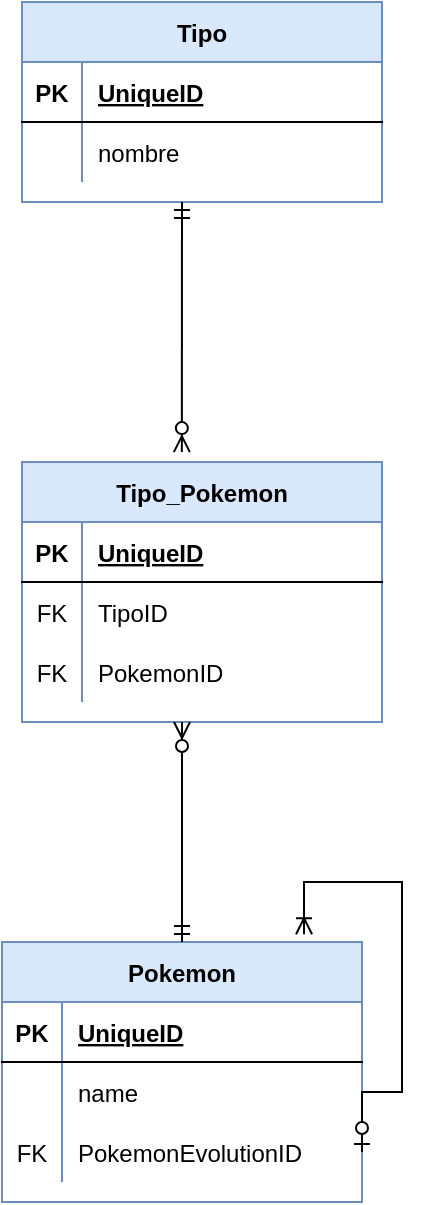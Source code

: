 <mxfile version="20.5.1" type="github">
  <diagram id="RUinC2pi4kMbH4fZZOq3" name="Page-1">
    <mxGraphModel dx="2062" dy="1154" grid="1" gridSize="10" guides="1" tooltips="1" connect="1" arrows="1" fold="1" page="1" pageScale="1" pageWidth="1169" pageHeight="827" math="0" shadow="0">
      <root>
        <mxCell id="0" />
        <mxCell id="1" parent="0" />
        <mxCell id="HFrmvLzBU8FO7kYzkqky-1" value="Pokemon" style="shape=table;startSize=30;container=1;collapsible=1;childLayout=tableLayout;fixedRows=1;rowLines=0;fontStyle=1;align=center;resizeLast=1;fillColor=#dae8fc;strokeColor=#6c8ebf;" vertex="1" parent="1">
          <mxGeometry x="70" y="540" width="180" height="130" as="geometry" />
        </mxCell>
        <mxCell id="HFrmvLzBU8FO7kYzkqky-2" value="" style="shape=tableRow;horizontal=0;startSize=0;swimlaneHead=0;swimlaneBody=0;fillColor=none;collapsible=0;dropTarget=0;points=[[0,0.5],[1,0.5]];portConstraint=eastwest;top=0;left=0;right=0;bottom=1;" vertex="1" parent="HFrmvLzBU8FO7kYzkqky-1">
          <mxGeometry y="30" width="180" height="30" as="geometry" />
        </mxCell>
        <mxCell id="HFrmvLzBU8FO7kYzkqky-3" value="PK" style="shape=partialRectangle;connectable=0;fillColor=none;top=0;left=0;bottom=0;right=0;fontStyle=1;overflow=hidden;" vertex="1" parent="HFrmvLzBU8FO7kYzkqky-2">
          <mxGeometry width="30" height="30" as="geometry">
            <mxRectangle width="30" height="30" as="alternateBounds" />
          </mxGeometry>
        </mxCell>
        <mxCell id="HFrmvLzBU8FO7kYzkqky-4" value="UniqueID" style="shape=partialRectangle;connectable=0;fillColor=none;top=0;left=0;bottom=0;right=0;align=left;spacingLeft=6;fontStyle=5;overflow=hidden;" vertex="1" parent="HFrmvLzBU8FO7kYzkqky-2">
          <mxGeometry x="30" width="150" height="30" as="geometry">
            <mxRectangle width="150" height="30" as="alternateBounds" />
          </mxGeometry>
        </mxCell>
        <mxCell id="HFrmvLzBU8FO7kYzkqky-60" value="" style="shape=tableRow;horizontal=0;startSize=0;swimlaneHead=0;swimlaneBody=0;fillColor=none;collapsible=0;dropTarget=0;points=[[0,0.5],[1,0.5]];portConstraint=eastwest;top=0;left=0;right=0;bottom=0;" vertex="1" parent="HFrmvLzBU8FO7kYzkqky-1">
          <mxGeometry y="60" width="180" height="30" as="geometry" />
        </mxCell>
        <mxCell id="HFrmvLzBU8FO7kYzkqky-61" value="" style="shape=partialRectangle;connectable=0;fillColor=none;top=0;left=0;bottom=0;right=0;editable=1;overflow=hidden;" vertex="1" parent="HFrmvLzBU8FO7kYzkqky-60">
          <mxGeometry width="30" height="30" as="geometry">
            <mxRectangle width="30" height="30" as="alternateBounds" />
          </mxGeometry>
        </mxCell>
        <mxCell id="HFrmvLzBU8FO7kYzkqky-62" value="name" style="shape=partialRectangle;connectable=0;fillColor=none;top=0;left=0;bottom=0;right=0;align=left;spacingLeft=6;overflow=hidden;" vertex="1" parent="HFrmvLzBU8FO7kYzkqky-60">
          <mxGeometry x="30" width="150" height="30" as="geometry">
            <mxRectangle width="150" height="30" as="alternateBounds" />
          </mxGeometry>
        </mxCell>
        <mxCell id="HFrmvLzBU8FO7kYzkqky-5" value="" style="shape=tableRow;horizontal=0;startSize=0;swimlaneHead=0;swimlaneBody=0;fillColor=none;collapsible=0;dropTarget=0;points=[[0,0.5],[1,0.5]];portConstraint=eastwest;top=0;left=0;right=0;bottom=0;" vertex="1" parent="HFrmvLzBU8FO7kYzkqky-1">
          <mxGeometry y="90" width="180" height="30" as="geometry" />
        </mxCell>
        <mxCell id="HFrmvLzBU8FO7kYzkqky-6" value="FK" style="shape=partialRectangle;connectable=0;fillColor=none;top=0;left=0;bottom=0;right=0;editable=1;overflow=hidden;" vertex="1" parent="HFrmvLzBU8FO7kYzkqky-5">
          <mxGeometry width="30" height="30" as="geometry">
            <mxRectangle width="30" height="30" as="alternateBounds" />
          </mxGeometry>
        </mxCell>
        <mxCell id="HFrmvLzBU8FO7kYzkqky-7" value="PokemonEvolutionID" style="shape=partialRectangle;connectable=0;fillColor=none;top=0;left=0;bottom=0;right=0;align=left;spacingLeft=6;overflow=hidden;" vertex="1" parent="HFrmvLzBU8FO7kYzkqky-5">
          <mxGeometry x="30" width="150" height="30" as="geometry">
            <mxRectangle width="150" height="30" as="alternateBounds" />
          </mxGeometry>
        </mxCell>
        <mxCell id="HFrmvLzBU8FO7kYzkqky-59" value="" style="fontSize=12;html=1;endArrow=ERoneToMany;startArrow=ERzeroToOne;rounded=0;exitX=1;exitY=0.5;exitDx=0;exitDy=0;entryX=0.839;entryY=-0.03;entryDx=0;entryDy=0;entryPerimeter=0;edgeStyle=orthogonalEdgeStyle;" edge="1" parent="HFrmvLzBU8FO7kYzkqky-1" source="HFrmvLzBU8FO7kYzkqky-5" target="HFrmvLzBU8FO7kYzkqky-1">
          <mxGeometry width="100" height="100" relative="1" as="geometry">
            <mxPoint x="230" y="110" as="sourcePoint" />
            <mxPoint x="330" y="10" as="targetPoint" />
            <Array as="points">
              <mxPoint x="200" y="75" />
              <mxPoint x="200" y="-30" />
              <mxPoint x="151" y="-30" />
            </Array>
          </mxGeometry>
        </mxCell>
        <mxCell id="HFrmvLzBU8FO7kYzkqky-14" value="Tipo" style="shape=table;startSize=30;container=1;collapsible=1;childLayout=tableLayout;fixedRows=1;rowLines=0;fontStyle=1;align=center;resizeLast=1;fillColor=#dae8fc;strokeColor=#6c8ebf;" vertex="1" parent="1">
          <mxGeometry x="80" y="70" width="180" height="100" as="geometry" />
        </mxCell>
        <mxCell id="HFrmvLzBU8FO7kYzkqky-15" value="" style="shape=tableRow;horizontal=0;startSize=0;swimlaneHead=0;swimlaneBody=0;fillColor=none;collapsible=0;dropTarget=0;points=[[0,0.5],[1,0.5]];portConstraint=eastwest;top=0;left=0;right=0;bottom=1;" vertex="1" parent="HFrmvLzBU8FO7kYzkqky-14">
          <mxGeometry y="30" width="180" height="30" as="geometry" />
        </mxCell>
        <mxCell id="HFrmvLzBU8FO7kYzkqky-16" value="PK" style="shape=partialRectangle;connectable=0;fillColor=none;top=0;left=0;bottom=0;right=0;fontStyle=1;overflow=hidden;" vertex="1" parent="HFrmvLzBU8FO7kYzkqky-15">
          <mxGeometry width="30" height="30" as="geometry">
            <mxRectangle width="30" height="30" as="alternateBounds" />
          </mxGeometry>
        </mxCell>
        <mxCell id="HFrmvLzBU8FO7kYzkqky-17" value="UniqueID" style="shape=partialRectangle;connectable=0;fillColor=none;top=0;left=0;bottom=0;right=0;align=left;spacingLeft=6;fontStyle=5;overflow=hidden;" vertex="1" parent="HFrmvLzBU8FO7kYzkqky-15">
          <mxGeometry x="30" width="150" height="30" as="geometry">
            <mxRectangle width="150" height="30" as="alternateBounds" />
          </mxGeometry>
        </mxCell>
        <mxCell id="HFrmvLzBU8FO7kYzkqky-18" value="" style="shape=tableRow;horizontal=0;startSize=0;swimlaneHead=0;swimlaneBody=0;fillColor=none;collapsible=0;dropTarget=0;points=[[0,0.5],[1,0.5]];portConstraint=eastwest;top=0;left=0;right=0;bottom=0;" vertex="1" parent="HFrmvLzBU8FO7kYzkqky-14">
          <mxGeometry y="60" width="180" height="30" as="geometry" />
        </mxCell>
        <mxCell id="HFrmvLzBU8FO7kYzkqky-19" value="" style="shape=partialRectangle;connectable=0;fillColor=none;top=0;left=0;bottom=0;right=0;editable=1;overflow=hidden;" vertex="1" parent="HFrmvLzBU8FO7kYzkqky-18">
          <mxGeometry width="30" height="30" as="geometry">
            <mxRectangle width="30" height="30" as="alternateBounds" />
          </mxGeometry>
        </mxCell>
        <mxCell id="HFrmvLzBU8FO7kYzkqky-20" value="nombre" style="shape=partialRectangle;connectable=0;fillColor=none;top=0;left=0;bottom=0;right=0;align=left;spacingLeft=6;overflow=hidden;" vertex="1" parent="HFrmvLzBU8FO7kYzkqky-18">
          <mxGeometry x="30" width="150" height="30" as="geometry">
            <mxRectangle width="150" height="30" as="alternateBounds" />
          </mxGeometry>
        </mxCell>
        <mxCell id="HFrmvLzBU8FO7kYzkqky-44" value="Tipo_Pokemon" style="shape=table;startSize=30;container=1;collapsible=1;childLayout=tableLayout;fixedRows=1;rowLines=0;fontStyle=1;align=center;resizeLast=1;fillColor=#dae8fc;strokeColor=#6c8ebf;" vertex="1" parent="1">
          <mxGeometry x="80" y="300" width="180" height="130" as="geometry" />
        </mxCell>
        <mxCell id="HFrmvLzBU8FO7kYzkqky-45" value="" style="shape=tableRow;horizontal=0;startSize=0;swimlaneHead=0;swimlaneBody=0;fillColor=none;collapsible=0;dropTarget=0;points=[[0,0.5],[1,0.5]];portConstraint=eastwest;top=0;left=0;right=0;bottom=1;" vertex="1" parent="HFrmvLzBU8FO7kYzkqky-44">
          <mxGeometry y="30" width="180" height="30" as="geometry" />
        </mxCell>
        <mxCell id="HFrmvLzBU8FO7kYzkqky-46" value="PK" style="shape=partialRectangle;connectable=0;fillColor=none;top=0;left=0;bottom=0;right=0;fontStyle=1;overflow=hidden;" vertex="1" parent="HFrmvLzBU8FO7kYzkqky-45">
          <mxGeometry width="30" height="30" as="geometry">
            <mxRectangle width="30" height="30" as="alternateBounds" />
          </mxGeometry>
        </mxCell>
        <mxCell id="HFrmvLzBU8FO7kYzkqky-47" value="UniqueID" style="shape=partialRectangle;connectable=0;fillColor=none;top=0;left=0;bottom=0;right=0;align=left;spacingLeft=6;fontStyle=5;overflow=hidden;" vertex="1" parent="HFrmvLzBU8FO7kYzkqky-45">
          <mxGeometry x="30" width="150" height="30" as="geometry">
            <mxRectangle width="150" height="30" as="alternateBounds" />
          </mxGeometry>
        </mxCell>
        <mxCell id="HFrmvLzBU8FO7kYzkqky-48" value="" style="shape=tableRow;horizontal=0;startSize=0;swimlaneHead=0;swimlaneBody=0;fillColor=none;collapsible=0;dropTarget=0;points=[[0,0.5],[1,0.5]];portConstraint=eastwest;top=0;left=0;right=0;bottom=0;" vertex="1" parent="HFrmvLzBU8FO7kYzkqky-44">
          <mxGeometry y="60" width="180" height="30" as="geometry" />
        </mxCell>
        <mxCell id="HFrmvLzBU8FO7kYzkqky-49" value="FK" style="shape=partialRectangle;connectable=0;fillColor=none;top=0;left=0;bottom=0;right=0;editable=1;overflow=hidden;" vertex="1" parent="HFrmvLzBU8FO7kYzkqky-48">
          <mxGeometry width="30" height="30" as="geometry">
            <mxRectangle width="30" height="30" as="alternateBounds" />
          </mxGeometry>
        </mxCell>
        <mxCell id="HFrmvLzBU8FO7kYzkqky-50" value="TipoID" style="shape=partialRectangle;connectable=0;fillColor=none;top=0;left=0;bottom=0;right=0;align=left;spacingLeft=6;overflow=hidden;" vertex="1" parent="HFrmvLzBU8FO7kYzkqky-48">
          <mxGeometry x="30" width="150" height="30" as="geometry">
            <mxRectangle width="150" height="30" as="alternateBounds" />
          </mxGeometry>
        </mxCell>
        <mxCell id="HFrmvLzBU8FO7kYzkqky-51" value="" style="shape=tableRow;horizontal=0;startSize=0;swimlaneHead=0;swimlaneBody=0;fillColor=none;collapsible=0;dropTarget=0;points=[[0,0.5],[1,0.5]];portConstraint=eastwest;top=0;left=0;right=0;bottom=0;" vertex="1" parent="HFrmvLzBU8FO7kYzkqky-44">
          <mxGeometry y="90" width="180" height="30" as="geometry" />
        </mxCell>
        <mxCell id="HFrmvLzBU8FO7kYzkqky-52" value="FK" style="shape=partialRectangle;connectable=0;fillColor=none;top=0;left=0;bottom=0;right=0;editable=1;overflow=hidden;" vertex="1" parent="HFrmvLzBU8FO7kYzkqky-51">
          <mxGeometry width="30" height="30" as="geometry">
            <mxRectangle width="30" height="30" as="alternateBounds" />
          </mxGeometry>
        </mxCell>
        <mxCell id="HFrmvLzBU8FO7kYzkqky-53" value="PokemonID" style="shape=partialRectangle;connectable=0;fillColor=none;top=0;left=0;bottom=0;right=0;align=left;spacingLeft=6;overflow=hidden;" vertex="1" parent="HFrmvLzBU8FO7kYzkqky-51">
          <mxGeometry x="30" width="150" height="30" as="geometry">
            <mxRectangle width="150" height="30" as="alternateBounds" />
          </mxGeometry>
        </mxCell>
        <mxCell id="HFrmvLzBU8FO7kYzkqky-57" value="" style="fontSize=12;html=1;endArrow=ERzeroToMany;startArrow=ERmandOne;rounded=0;exitX=0.5;exitY=0;exitDx=0;exitDy=0;exitPerimeter=0;" edge="1" parent="1" source="HFrmvLzBU8FO7kYzkqky-1">
          <mxGeometry width="100" height="100" relative="1" as="geometry">
            <mxPoint x="160" y="530" as="sourcePoint" />
            <mxPoint x="160" y="430" as="targetPoint" />
          </mxGeometry>
        </mxCell>
        <mxCell id="HFrmvLzBU8FO7kYzkqky-58" value="" style="fontSize=12;html=1;endArrow=ERzeroToMany;startArrow=ERmandOne;rounded=0;entryX=0.444;entryY=-0.038;entryDx=0;entryDy=0;entryPerimeter=0;" edge="1" parent="1" target="HFrmvLzBU8FO7kYzkqky-44">
          <mxGeometry width="100" height="100" relative="1" as="geometry">
            <mxPoint x="160" y="170" as="sourcePoint" />
            <mxPoint x="160" y="290" as="targetPoint" />
          </mxGeometry>
        </mxCell>
      </root>
    </mxGraphModel>
  </diagram>
</mxfile>
